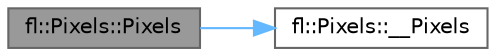 digraph "fl::Pixels::Pixels"
{
 // LATEX_PDF_SIZE
  bgcolor="transparent";
  edge [fontname=Helvetica,fontsize=10,labelfontname=Helvetica,labelfontsize=10];
  node [fontname=Helvetica,fontsize=10,shape=box,height=0.2,width=0.4];
  rankdir="LR";
  Node1 [id="Node000001",label="fl::Pixels::Pixels",height=0.2,width=0.4,color="gray40", fillcolor="grey60", style="filled", fontcolor="black",tooltip=" "];
  Node1 -> Node2 [id="edge1_Node000001_Node000002",color="steelblue1",style="solid",tooltip=" "];
  Node2 [id="Node000002",label="fl::Pixels::__Pixels",height=0.2,width=0.4,color="grey40", fillcolor="white", style="filled",URL="$df/d0f/classfl_1_1_pixels.html#abb1a8b07cfc692984494bc0a0e0e63ad",tooltip=" "];
}
